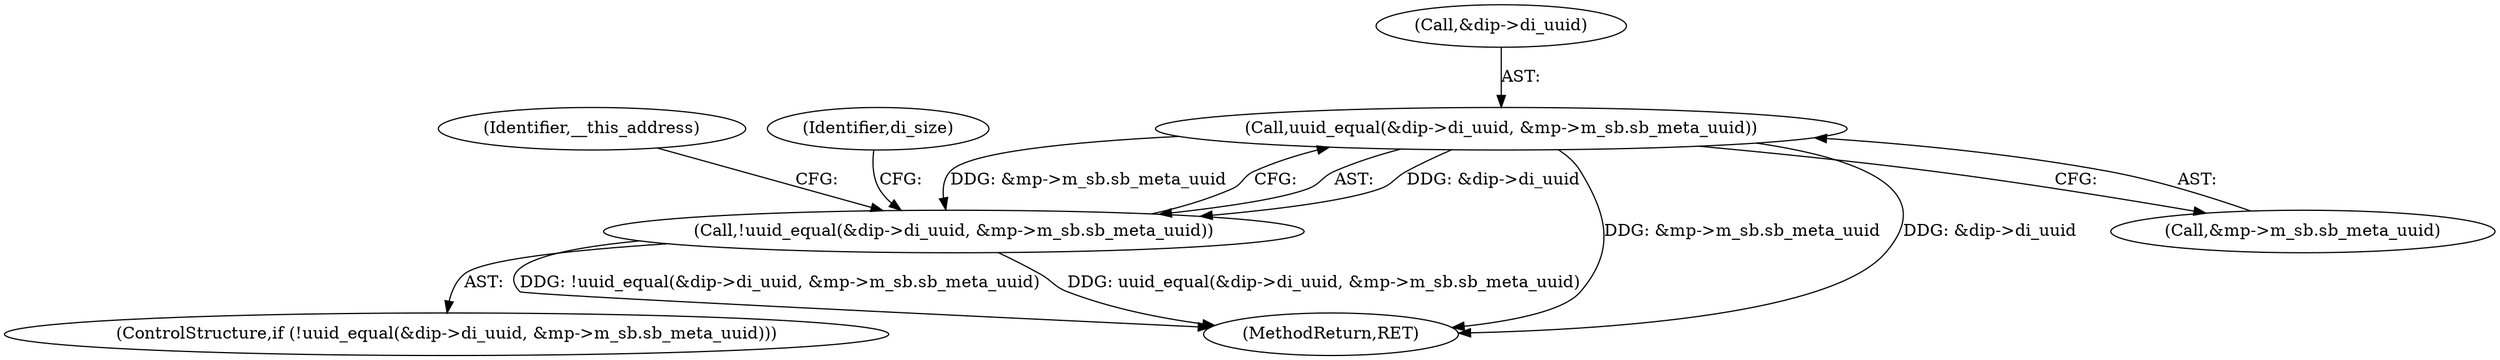 digraph "0_linux_23fcb3340d033d9f081e21e6c12c2db7eaa541d3@pointer" {
"1000177" [label="(Call,uuid_equal(&dip->di_uuid, &mp->m_sb.sb_meta_uuid))"];
"1000176" [label="(Call,!uuid_equal(&dip->di_uuid, &mp->m_sb.sb_meta_uuid))"];
"1000176" [label="(Call,!uuid_equal(&dip->di_uuid, &mp->m_sb.sb_meta_uuid))"];
"1000189" [label="(Identifier,__this_address)"];
"1000177" [label="(Call,uuid_equal(&dip->di_uuid, &mp->m_sb.sb_meta_uuid))"];
"1000178" [label="(Call,&dip->di_uuid)"];
"1000467" [label="(MethodReturn,RET)"];
"1000175" [label="(ControlStructure,if (!uuid_equal(&dip->di_uuid, &mp->m_sb.sb_meta_uuid)))"];
"1000182" [label="(Call,&mp->m_sb.sb_meta_uuid)"];
"1000191" [label="(Identifier,di_size)"];
"1000177" -> "1000176"  [label="AST: "];
"1000177" -> "1000182"  [label="CFG: "];
"1000178" -> "1000177"  [label="AST: "];
"1000182" -> "1000177"  [label="AST: "];
"1000176" -> "1000177"  [label="CFG: "];
"1000177" -> "1000467"  [label="DDG: &mp->m_sb.sb_meta_uuid"];
"1000177" -> "1000467"  [label="DDG: &dip->di_uuid"];
"1000177" -> "1000176"  [label="DDG: &dip->di_uuid"];
"1000177" -> "1000176"  [label="DDG: &mp->m_sb.sb_meta_uuid"];
"1000176" -> "1000175"  [label="AST: "];
"1000189" -> "1000176"  [label="CFG: "];
"1000191" -> "1000176"  [label="CFG: "];
"1000176" -> "1000467"  [label="DDG: !uuid_equal(&dip->di_uuid, &mp->m_sb.sb_meta_uuid)"];
"1000176" -> "1000467"  [label="DDG: uuid_equal(&dip->di_uuid, &mp->m_sb.sb_meta_uuid)"];
}
